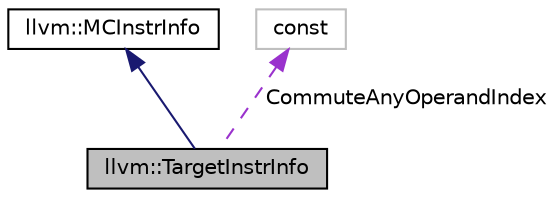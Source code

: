 digraph "llvm::TargetInstrInfo"
{
 // LATEX_PDF_SIZE
  bgcolor="transparent";
  edge [fontname="Helvetica",fontsize="10",labelfontname="Helvetica",labelfontsize="10"];
  node [fontname="Helvetica",fontsize="10",shape=record];
  Node1 [label="llvm::TargetInstrInfo",height=0.2,width=0.4,color="black", fillcolor="grey75", style="filled", fontcolor="black",tooltip="TargetInstrInfo - Interface to description of machine instruction set."];
  Node2 -> Node1 [dir="back",color="midnightblue",fontsize="10",style="solid",fontname="Helvetica"];
  Node2 [label="llvm::MCInstrInfo",height=0.2,width=0.4,color="black",URL="$classllvm_1_1MCInstrInfo.html",tooltip="Interface to description of machine instruction set."];
  Node3 -> Node1 [dir="back",color="darkorchid3",fontsize="10",style="dashed",label=" CommuteAnyOperandIndex" ,fontname="Helvetica"];
  Node3 [label="const",height=0.2,width=0.4,color="grey75",tooltip=" "];
}
